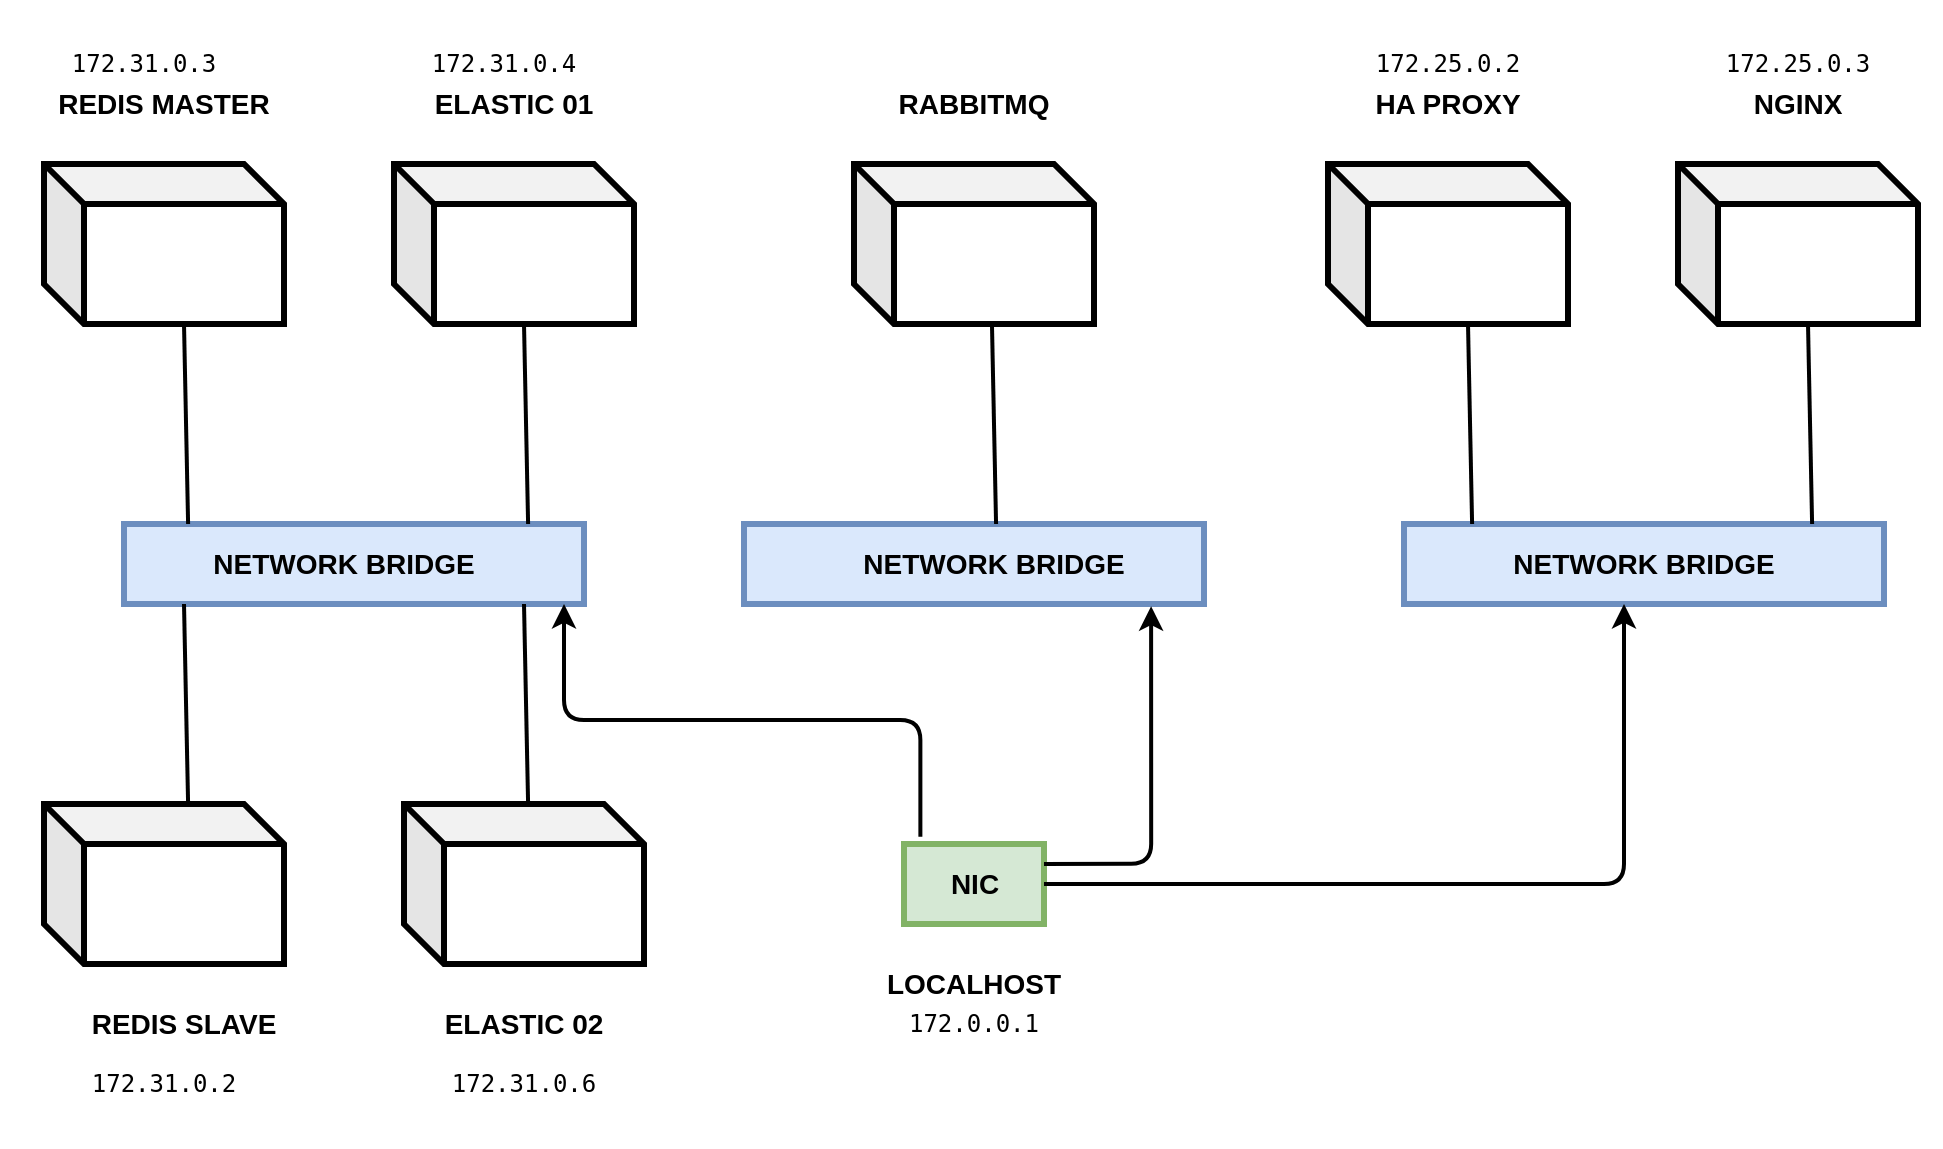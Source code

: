 <mxfile version="14.1.9" type="github">
  <diagram id="3a8R_cc8TsDuQweY0Dfc" name="Page-1">
    <mxGraphModel dx="2073" dy="1293" grid="1" gridSize="10" guides="1" tooltips="1" connect="1" arrows="1" fold="1" page="0" pageScale="1" pageWidth="827" pageHeight="1169" math="0" shadow="0">
      <root>
        <mxCell id="0" />
        <mxCell id="1" parent="0" />
        <mxCell id="W8-nHX-Yf4Dh4idE8KpP-1" value="" style="rounded=0;whiteSpace=wrap;html=1;strokeWidth=3;fillColor=#dae8fc;strokeColor=#6c8ebf;" vertex="1" parent="1">
          <mxGeometry x="-110" y="260" width="230" height="40" as="geometry" />
        </mxCell>
        <mxCell id="W8-nHX-Yf4Dh4idE8KpP-2" value="&lt;b&gt;&lt;font style=&quot;font-size: 14px&quot;&gt;NETWORK BRIDGE&lt;/font&gt;&lt;/b&gt;" style="rounded=0;whiteSpace=wrap;html=1;strokeWidth=3;opacity=0;" vertex="1" parent="1">
          <mxGeometry x="-70" y="250" width="140" height="60" as="geometry" />
        </mxCell>
        <mxCell id="W8-nHX-Yf4Dh4idE8KpP-3" value="&lt;b&gt;&lt;font style=&quot;font-size: 14px&quot;&gt;REDIS MASTER&lt;/font&gt;&lt;/b&gt;" style="rounded=0;whiteSpace=wrap;html=1;strokeWidth=3;opacity=0;" vertex="1" parent="1">
          <mxGeometry x="-160" y="20" width="140" height="60" as="geometry" />
        </mxCell>
        <mxCell id="W8-nHX-Yf4Dh4idE8KpP-4" value="" style="shape=cube;whiteSpace=wrap;html=1;boundedLbl=1;backgroundOutline=1;darkOpacity=0.05;darkOpacity2=0.1;strokeWidth=3;" vertex="1" parent="1">
          <mxGeometry x="-150" y="80" width="120" height="80" as="geometry" />
        </mxCell>
        <mxCell id="W8-nHX-Yf4Dh4idE8KpP-5" value="" style="shape=cube;whiteSpace=wrap;html=1;boundedLbl=1;backgroundOutline=1;darkOpacity=0.05;darkOpacity2=0.1;strokeWidth=3;" vertex="1" parent="1">
          <mxGeometry x="25" y="80" width="120" height="80" as="geometry" />
        </mxCell>
        <mxCell id="W8-nHX-Yf4Dh4idE8KpP-6" value="" style="shape=cube;whiteSpace=wrap;html=1;boundedLbl=1;backgroundOutline=1;darkOpacity=0.05;darkOpacity2=0.1;strokeWidth=3;" vertex="1" parent="1">
          <mxGeometry x="255" y="80" width="120" height="80" as="geometry" />
        </mxCell>
        <mxCell id="W8-nHX-Yf4Dh4idE8KpP-8" value="" style="endArrow=none;html=1;strokeWidth=2;exitX=0.063;exitY=-0.025;exitDx=0;exitDy=0;exitPerimeter=0;" edge="1" parent="1">
          <mxGeometry width="50" height="50" relative="1" as="geometry">
            <mxPoint x="92.05" y="260" as="sourcePoint" />
            <mxPoint x="90" y="160" as="targetPoint" />
          </mxGeometry>
        </mxCell>
        <mxCell id="W8-nHX-Yf4Dh4idE8KpP-10" value="" style="endArrow=none;html=1;strokeWidth=2;exitX=0.063;exitY=-0.025;exitDx=0;exitDy=0;exitPerimeter=0;" edge="1" parent="1">
          <mxGeometry width="50" height="50" relative="1" as="geometry">
            <mxPoint x="-77.95" y="260" as="sourcePoint" />
            <mxPoint x="-80" y="160" as="targetPoint" />
          </mxGeometry>
        </mxCell>
        <mxCell id="W8-nHX-Yf4Dh4idE8KpP-11" value="&lt;b&gt;&lt;font style=&quot;font-size: 14px&quot;&gt;ELASTIC 01&lt;/font&gt;&lt;/b&gt;" style="rounded=0;whiteSpace=wrap;html=1;strokeWidth=3;opacity=0;" vertex="1" parent="1">
          <mxGeometry x="15" y="20" width="140" height="60" as="geometry" />
        </mxCell>
        <mxCell id="W8-nHX-Yf4Dh4idE8KpP-12" value="&lt;b&gt;&lt;font style=&quot;font-size: 14px&quot;&gt;RABBITMQ&lt;/font&gt;&lt;/b&gt;" style="rounded=0;whiteSpace=wrap;html=1;strokeWidth=3;opacity=0;" vertex="1" parent="1">
          <mxGeometry x="245" y="20" width="140" height="60" as="geometry" />
        </mxCell>
        <mxCell id="W8-nHX-Yf4Dh4idE8KpP-13" value="" style="shape=cube;whiteSpace=wrap;html=1;boundedLbl=1;backgroundOutline=1;darkOpacity=0.05;darkOpacity2=0.1;strokeWidth=3;" vertex="1" parent="1">
          <mxGeometry x="-150" y="400" width="120" height="80" as="geometry" />
        </mxCell>
        <mxCell id="W8-nHX-Yf4Dh4idE8KpP-14" value="" style="shape=cube;whiteSpace=wrap;html=1;boundedLbl=1;backgroundOutline=1;darkOpacity=0.05;darkOpacity2=0.1;strokeWidth=3;" vertex="1" parent="1">
          <mxGeometry x="30" y="400" width="120" height="80" as="geometry" />
        </mxCell>
        <mxCell id="W8-nHX-Yf4Dh4idE8KpP-15" value="" style="endArrow=none;html=1;strokeWidth=2;exitX=0.063;exitY=-0.025;exitDx=0;exitDy=0;exitPerimeter=0;" edge="1" parent="1">
          <mxGeometry width="50" height="50" relative="1" as="geometry">
            <mxPoint x="-77.95" y="400" as="sourcePoint" />
            <mxPoint x="-80" y="300" as="targetPoint" />
          </mxGeometry>
        </mxCell>
        <mxCell id="W8-nHX-Yf4Dh4idE8KpP-16" value="" style="endArrow=none;html=1;strokeWidth=2;exitX=0.063;exitY=-0.025;exitDx=0;exitDy=0;exitPerimeter=0;" edge="1" parent="1">
          <mxGeometry width="50" height="50" relative="1" as="geometry">
            <mxPoint x="92.05" y="400" as="sourcePoint" />
            <mxPoint x="90" y="300" as="targetPoint" />
          </mxGeometry>
        </mxCell>
        <mxCell id="W8-nHX-Yf4Dh4idE8KpP-17" value="&lt;b&gt;&lt;font style=&quot;font-size: 14px&quot;&gt;REDIS SLAVE&lt;/font&gt;&lt;/b&gt;" style="rounded=0;whiteSpace=wrap;html=1;strokeWidth=3;opacity=0;" vertex="1" parent="1">
          <mxGeometry x="-150" y="480" width="140" height="60" as="geometry" />
        </mxCell>
        <mxCell id="W8-nHX-Yf4Dh4idE8KpP-18" value="&lt;b&gt;&lt;font style=&quot;font-size: 14px&quot;&gt;ELASTIC 02&lt;/font&gt;&lt;/b&gt;" style="rounded=0;whiteSpace=wrap;html=1;strokeWidth=3;opacity=0;" vertex="1" parent="1">
          <mxGeometry x="20" y="480" width="140" height="60" as="geometry" />
        </mxCell>
        <mxCell id="W8-nHX-Yf4Dh4idE8KpP-19" value="&lt;code&gt;172.31.0.4&lt;/code&gt;" style="rounded=0;whiteSpace=wrap;html=1;strokeWidth=3;opacity=0;" vertex="1" parent="1">
          <mxGeometry x="10" width="140" height="60" as="geometry" />
        </mxCell>
        <mxCell id="W8-nHX-Yf4Dh4idE8KpP-20" value="&lt;code&gt;172.31.0.6&lt;/code&gt;" style="rounded=0;whiteSpace=wrap;html=1;strokeWidth=3;opacity=0;" vertex="1" parent="1">
          <mxGeometry x="20" y="510" width="140" height="60" as="geometry" />
        </mxCell>
        <mxCell id="W8-nHX-Yf4Dh4idE8KpP-21" value="&lt;code&gt;172.31.0.3&lt;/code&gt;" style="rounded=0;whiteSpace=wrap;html=1;strokeWidth=3;opacity=0;" vertex="1" parent="1">
          <mxGeometry x="-170" width="140" height="60" as="geometry" />
        </mxCell>
        <mxCell id="W8-nHX-Yf4Dh4idE8KpP-23" value="&lt;code&gt;172.31.0.2&lt;/code&gt;" style="rounded=0;whiteSpace=wrap;html=1;strokeWidth=3;opacity=0;" vertex="1" parent="1">
          <mxGeometry x="-160" y="510" width="140" height="60" as="geometry" />
        </mxCell>
        <mxCell id="W8-nHX-Yf4Dh4idE8KpP-24" value="" style="rounded=0;whiteSpace=wrap;html=1;strokeWidth=3;fillColor=#dae8fc;strokeColor=#6c8ebf;" vertex="1" parent="1">
          <mxGeometry x="530" y="260" width="240" height="40" as="geometry" />
        </mxCell>
        <mxCell id="W8-nHX-Yf4Dh4idE8KpP-25" value="&lt;b&gt;&lt;font style=&quot;font-size: 14px&quot;&gt;NETWORK BRIDGE&lt;/font&gt;&lt;/b&gt;" style="rounded=0;whiteSpace=wrap;html=1;strokeWidth=3;opacity=0;" vertex="1" parent="1">
          <mxGeometry x="580" y="250" width="140" height="60" as="geometry" />
        </mxCell>
        <mxCell id="W8-nHX-Yf4Dh4idE8KpP-26" value="&lt;b&gt;&lt;font style=&quot;font-size: 14px&quot;&gt;HA PROXY&lt;/font&gt;&lt;/b&gt;" style="rounded=0;whiteSpace=wrap;html=1;strokeWidth=3;opacity=0;" vertex="1" parent="1">
          <mxGeometry x="482" y="20" width="140" height="60" as="geometry" />
        </mxCell>
        <mxCell id="W8-nHX-Yf4Dh4idE8KpP-27" value="" style="shape=cube;whiteSpace=wrap;html=1;boundedLbl=1;backgroundOutline=1;darkOpacity=0.05;darkOpacity2=0.1;strokeWidth=3;" vertex="1" parent="1">
          <mxGeometry x="492" y="80" width="120" height="80" as="geometry" />
        </mxCell>
        <mxCell id="W8-nHX-Yf4Dh4idE8KpP-28" value="" style="shape=cube;whiteSpace=wrap;html=1;boundedLbl=1;backgroundOutline=1;darkOpacity=0.05;darkOpacity2=0.1;strokeWidth=3;" vertex="1" parent="1">
          <mxGeometry x="667" y="80" width="120" height="80" as="geometry" />
        </mxCell>
        <mxCell id="W8-nHX-Yf4Dh4idE8KpP-30" value="" style="endArrow=none;html=1;strokeWidth=2;exitX=0.063;exitY=-0.025;exitDx=0;exitDy=0;exitPerimeter=0;" edge="1" parent="1">
          <mxGeometry width="50" height="50" relative="1" as="geometry">
            <mxPoint x="734.05" y="260" as="sourcePoint" />
            <mxPoint x="732" y="160" as="targetPoint" />
          </mxGeometry>
        </mxCell>
        <mxCell id="W8-nHX-Yf4Dh4idE8KpP-32" value="" style="endArrow=none;html=1;strokeWidth=2;exitX=0.063;exitY=-0.025;exitDx=0;exitDy=0;exitPerimeter=0;" edge="1" parent="1">
          <mxGeometry width="50" height="50" relative="1" as="geometry">
            <mxPoint x="564.05" y="260" as="sourcePoint" />
            <mxPoint x="562" y="160" as="targetPoint" />
          </mxGeometry>
        </mxCell>
        <mxCell id="W8-nHX-Yf4Dh4idE8KpP-33" value="&lt;b&gt;&lt;font style=&quot;font-size: 14px&quot;&gt;NGINX&lt;/font&gt;&lt;/b&gt;" style="rounded=0;whiteSpace=wrap;html=1;strokeWidth=3;opacity=0;" vertex="1" parent="1">
          <mxGeometry x="657" y="20" width="140" height="60" as="geometry" />
        </mxCell>
        <mxCell id="W8-nHX-Yf4Dh4idE8KpP-35" value="&lt;code&gt;172.25.0.3&lt;/code&gt;" style="rounded=0;whiteSpace=wrap;html=1;strokeWidth=3;opacity=0;" vertex="1" parent="1">
          <mxGeometry x="657" width="140" height="60" as="geometry" />
        </mxCell>
        <mxCell id="W8-nHX-Yf4Dh4idE8KpP-36" value="&lt;code&gt;172.25.0.2&lt;/code&gt;" style="rounded=0;whiteSpace=wrap;html=1;strokeWidth=3;opacity=0;" vertex="1" parent="1">
          <mxGeometry x="482" width="140" height="60" as="geometry" />
        </mxCell>
        <mxCell id="W8-nHX-Yf4Dh4idE8KpP-37" value="" style="rounded=0;whiteSpace=wrap;html=1;strokeWidth=3;fillColor=#dae8fc;strokeColor=#6c8ebf;" vertex="1" parent="1">
          <mxGeometry x="200" y="260" width="230" height="40" as="geometry" />
        </mxCell>
        <mxCell id="W8-nHX-Yf4Dh4idE8KpP-38" value="&lt;b&gt;&lt;font style=&quot;font-size: 14px&quot;&gt;NETWORK BRIDGE&lt;/font&gt;&lt;/b&gt;" style="rounded=0;whiteSpace=wrap;html=1;strokeWidth=3;opacity=0;" vertex="1" parent="1">
          <mxGeometry x="255" y="250" width="140" height="60" as="geometry" />
        </mxCell>
        <mxCell id="W8-nHX-Yf4Dh4idE8KpP-40" value="" style="rounded=0;whiteSpace=wrap;html=1;strokeWidth=3;fillColor=#d5e8d4;strokeColor=#82b366;" vertex="1" parent="1">
          <mxGeometry x="280" y="420" width="70" height="40" as="geometry" />
        </mxCell>
        <mxCell id="W8-nHX-Yf4Dh4idE8KpP-41" value="&lt;span style=&quot;font-size: 14px&quot;&gt;&lt;b&gt;NIC&lt;/b&gt;&lt;/span&gt;" style="rounded=0;whiteSpace=wrap;html=1;strokeWidth=3;opacity=0;fillColor=#d5e8d4;strokeColor=#82b366;" vertex="1" parent="1">
          <mxGeometry x="293.5" y="430" width="43" height="20" as="geometry" />
        </mxCell>
        <mxCell id="W8-nHX-Yf4Dh4idE8KpP-44" value="" style="edgeStyle=elbowEdgeStyle;elbow=vertical;endArrow=classic;html=1;strokeWidth=2;exitX=0.117;exitY=-0.09;exitDx=0;exitDy=0;exitPerimeter=0;" edge="1" parent="1" source="W8-nHX-Yf4Dh4idE8KpP-40">
          <mxGeometry width="50" height="50" relative="1" as="geometry">
            <mxPoint x="270" y="440" as="sourcePoint" />
            <mxPoint x="110" y="300" as="targetPoint" />
          </mxGeometry>
        </mxCell>
        <mxCell id="W8-nHX-Yf4Dh4idE8KpP-45" value="" style="edgeStyle=segmentEdgeStyle;endArrow=classic;html=1;strokeWidth=2;exitX=1;exitY=0.5;exitDx=0;exitDy=0;" edge="1" parent="1" source="W8-nHX-Yf4Dh4idE8KpP-40">
          <mxGeometry width="50" height="50" relative="1" as="geometry">
            <mxPoint x="590" y="350" as="sourcePoint" />
            <mxPoint x="640" y="300" as="targetPoint" />
            <Array as="points">
              <mxPoint x="640" y="440" />
            </Array>
          </mxGeometry>
        </mxCell>
        <mxCell id="W8-nHX-Yf4Dh4idE8KpP-46" value="" style="edgeStyle=segmentEdgeStyle;endArrow=classic;html=1;strokeWidth=2;entryX=0.885;entryY=1.028;entryDx=0;entryDy=0;entryPerimeter=0;" edge="1" parent="1" target="W8-nHX-Yf4Dh4idE8KpP-37">
          <mxGeometry width="50" height="50" relative="1" as="geometry">
            <mxPoint x="350" y="429.94" as="sourcePoint" />
            <mxPoint x="404" y="320" as="targetPoint" />
            <Array as="points">
              <mxPoint x="404" y="430" />
            </Array>
          </mxGeometry>
        </mxCell>
        <mxCell id="W8-nHX-Yf4Dh4idE8KpP-47" value="" style="endArrow=none;html=1;strokeWidth=2;exitX=0.063;exitY=-0.025;exitDx=0;exitDy=0;exitPerimeter=0;" edge="1" parent="1">
          <mxGeometry width="50" height="50" relative="1" as="geometry">
            <mxPoint x="326.03" y="260" as="sourcePoint" />
            <mxPoint x="323.98" y="160" as="targetPoint" />
          </mxGeometry>
        </mxCell>
        <mxCell id="W8-nHX-Yf4Dh4idE8KpP-48" value="&lt;b&gt;&lt;font style=&quot;font-size: 14px&quot;&gt;LOCALHOST&lt;/font&gt;&lt;/b&gt;" style="rounded=0;whiteSpace=wrap;html=1;strokeWidth=3;opacity=0;" vertex="1" parent="1">
          <mxGeometry x="245" y="460" width="140" height="60" as="geometry" />
        </mxCell>
        <mxCell id="W8-nHX-Yf4Dh4idE8KpP-49" value="&lt;code&gt;172.0.0.1&lt;/code&gt;" style="rounded=0;whiteSpace=wrap;html=1;strokeWidth=3;opacity=0;" vertex="1" parent="1">
          <mxGeometry x="245" y="480" width="140" height="60" as="geometry" />
        </mxCell>
      </root>
    </mxGraphModel>
  </diagram>
</mxfile>
